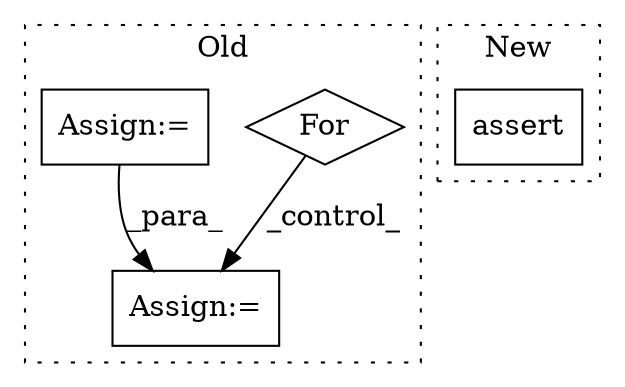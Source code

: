 digraph G {
subgraph cluster0 {
1 [label="For" a="107" s="4111,4142" l="4,14" shape="diamond"];
3 [label="Assign:=" a="68" s="4540" l="4" shape="box"];
4 [label="Assign:=" a="68" s="4053" l="3" shape="box"];
label = "Old";
style="dotted";
}
subgraph cluster1 {
2 [label="assert" a="65" s="4351" l="7" shape="box"];
label = "New";
style="dotted";
}
1 -> 3 [label="_control_"];
4 -> 3 [label="_para_"];
}